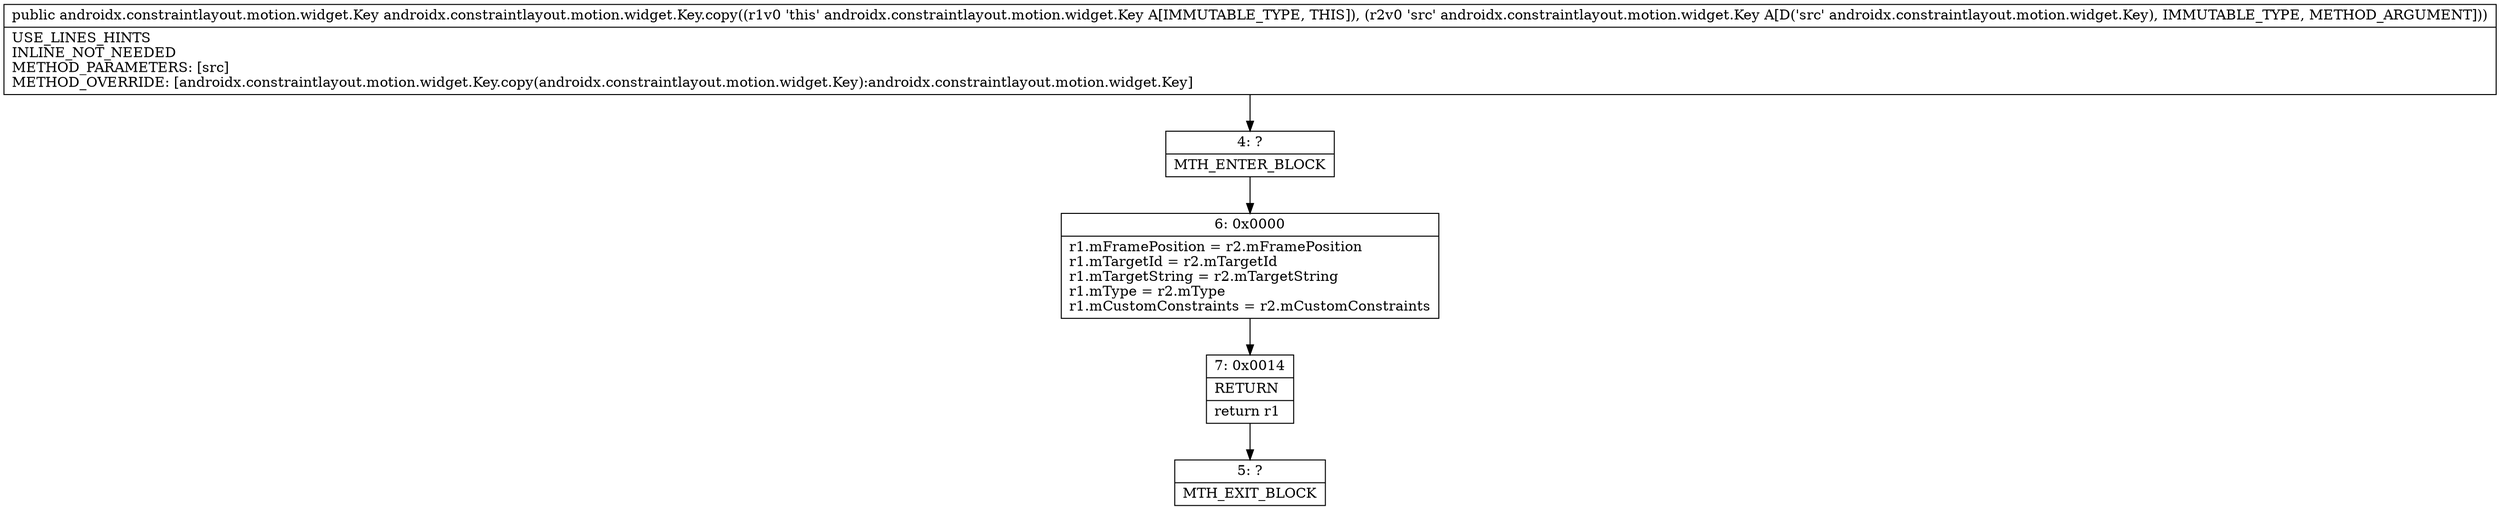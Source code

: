 digraph "CFG forandroidx.constraintlayout.motion.widget.Key.copy(Landroidx\/constraintlayout\/motion\/widget\/Key;)Landroidx\/constraintlayout\/motion\/widget\/Key;" {
Node_4 [shape=record,label="{4\:\ ?|MTH_ENTER_BLOCK\l}"];
Node_6 [shape=record,label="{6\:\ 0x0000|r1.mFramePosition = r2.mFramePosition\lr1.mTargetId = r2.mTargetId\lr1.mTargetString = r2.mTargetString\lr1.mType = r2.mType\lr1.mCustomConstraints = r2.mCustomConstraints\l}"];
Node_7 [shape=record,label="{7\:\ 0x0014|RETURN\l|return r1\l}"];
Node_5 [shape=record,label="{5\:\ ?|MTH_EXIT_BLOCK\l}"];
MethodNode[shape=record,label="{public androidx.constraintlayout.motion.widget.Key androidx.constraintlayout.motion.widget.Key.copy((r1v0 'this' androidx.constraintlayout.motion.widget.Key A[IMMUTABLE_TYPE, THIS]), (r2v0 'src' androidx.constraintlayout.motion.widget.Key A[D('src' androidx.constraintlayout.motion.widget.Key), IMMUTABLE_TYPE, METHOD_ARGUMENT]))  | USE_LINES_HINTS\lINLINE_NOT_NEEDED\lMETHOD_PARAMETERS: [src]\lMETHOD_OVERRIDE: [androidx.constraintlayout.motion.widget.Key.copy(androidx.constraintlayout.motion.widget.Key):androidx.constraintlayout.motion.widget.Key]\l}"];
MethodNode -> Node_4;Node_4 -> Node_6;
Node_6 -> Node_7;
Node_7 -> Node_5;
}

